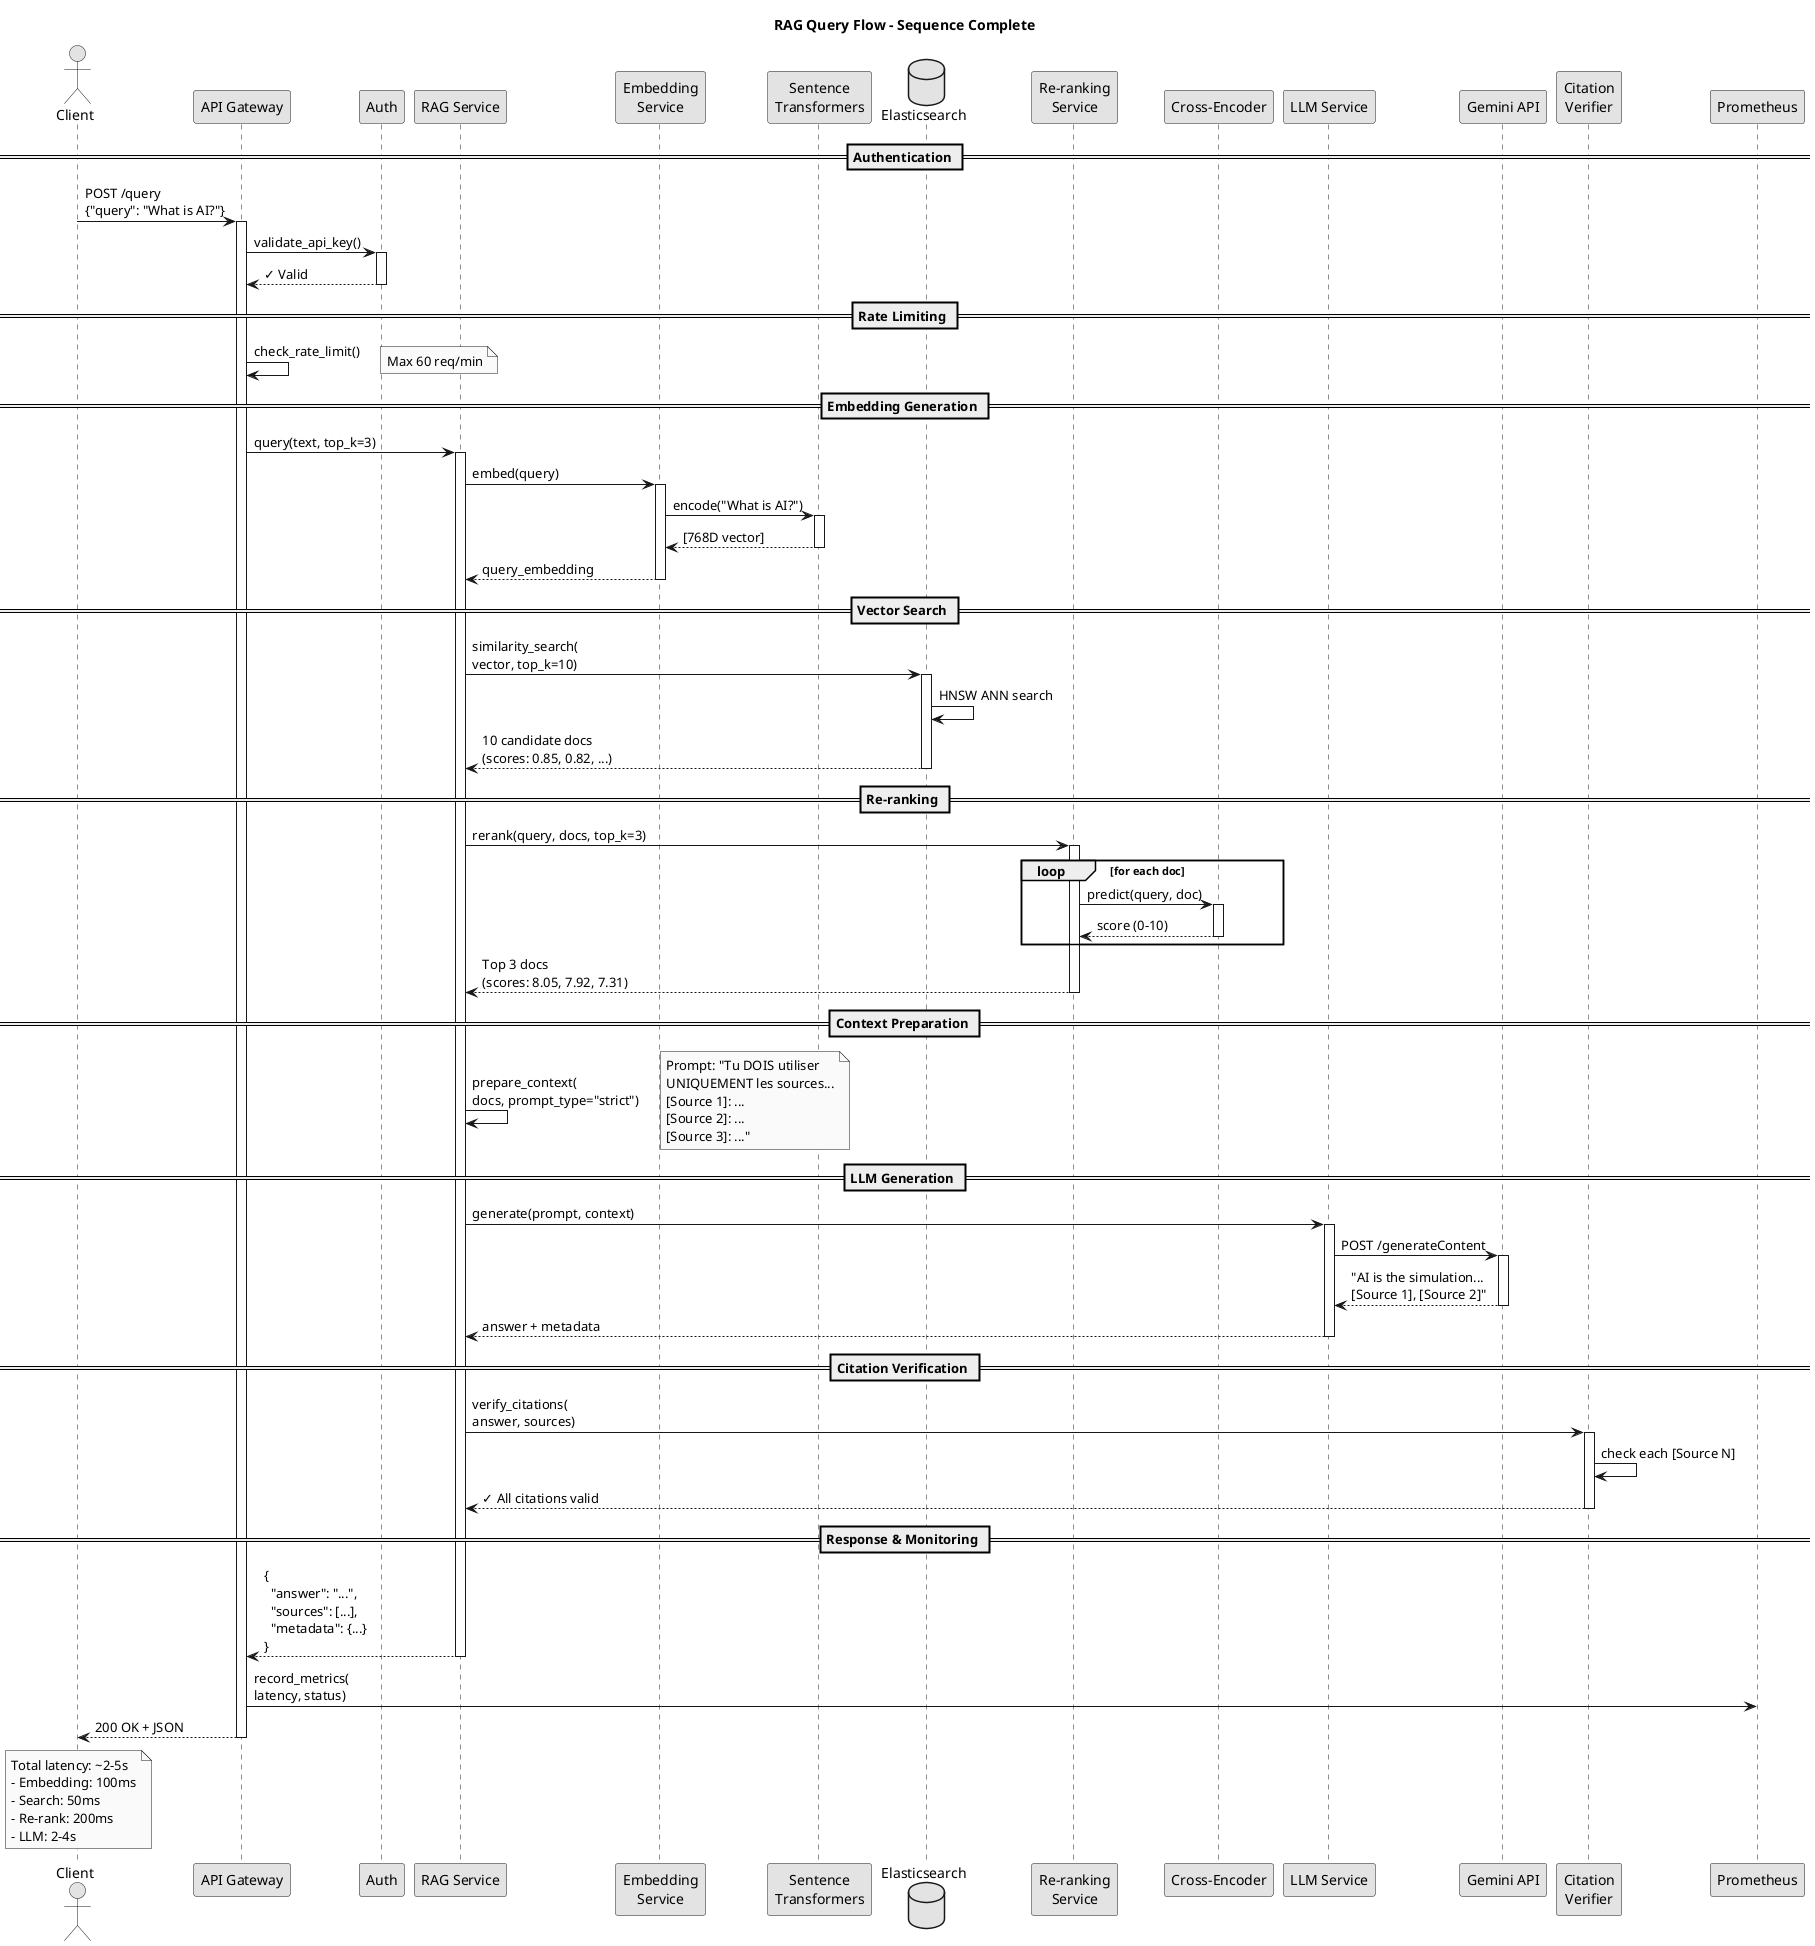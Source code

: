 @startuml RAG_Query_Sequence
title RAG Query Flow - Sequence Complete
skinparam monochrome true

actor Client
participant "API Gateway" as API
participant "Auth" as Auth
participant "RAG Service" as RAG
participant "Embedding\nService" as Embed
participant "Sentence\nTransformers" as ST
database "Elasticsearch" as ES
participant "Re-ranking\nService" as Rerank
participant "Cross-Encoder" as CE
participant "LLM Service" as LLM
participant "Gemini API" as Gemini
participant "Citation\nVerifier" as Citation
participant "Prometheus" as Prom

== Authentication ==
Client -> API: POST /query\n{"query": "What is AI?"}
activate API
API -> Auth: validate_api_key()
activate Auth
Auth --> API: ✓ Valid
deactivate Auth

== Rate Limiting ==
API -> API: check_rate_limit()
note right: Max 60 req/min

== Embedding Generation ==
API -> RAG: query(text, top_k=3)
activate RAG
RAG -> Embed: embed(query)
activate Embed
Embed -> ST: encode("What is AI?")
activate ST
ST --> Embed: [768D vector]
deactivate ST
Embed --> RAG: query_embedding
deactivate Embed

== Vector Search ==
RAG -> ES: similarity_search(\nvector, top_k=10)
activate ES
ES -> ES: HNSW ANN search
ES --> RAG: 10 candidate docs\n(scores: 0.85, 0.82, ...)
deactivate ES

== Re-ranking ==
RAG -> Rerank: rerank(query, docs, top_k=3)
activate Rerank
loop for each doc
    Rerank -> CE: predict(query, doc)
    activate CE
    CE --> Rerank: score (0-10)
    deactivate CE
end
Rerank --> RAG: Top 3 docs\n(scores: 8.05, 7.92, 7.31)
deactivate Rerank

== Context Preparation ==
RAG -> RAG: prepare_context(\ndocs, prompt_type="strict")
note right
  Prompt: "Tu DOIS utiliser
  UNIQUEMENT les sources...
  [Source 1]: ...
  [Source 2]: ...
  [Source 3]: ..."
end note

== LLM Generation ==
RAG -> LLM: generate(prompt, context)
activate LLM
LLM -> Gemini: POST /generateContent
activate Gemini
Gemini --> LLM: "AI is the simulation...\n[Source 1], [Source 2]"
deactivate Gemini
LLM --> RAG: answer + metadata
deactivate LLM

== Citation Verification ==
RAG -> Citation: verify_citations(\nanswer, sources)
activate Citation
Citation -> Citation: check each [Source N]
Citation --> RAG: ✓ All citations valid
deactivate Citation

== Response & Monitoring ==
RAG --> API: {\n  "answer": "...",\n  "sources": [...],\n  "metadata": {...}\n}
deactivate RAG
API -> Prom: record_metrics(\nlatency, status)
API --> Client: 200 OK + JSON
deactivate API

note over Client
  Total latency: ~2-5s
  - Embedding: 100ms
  - Search: 50ms
  - Re-rank: 200ms
  - LLM: 2-4s
end note

@enduml